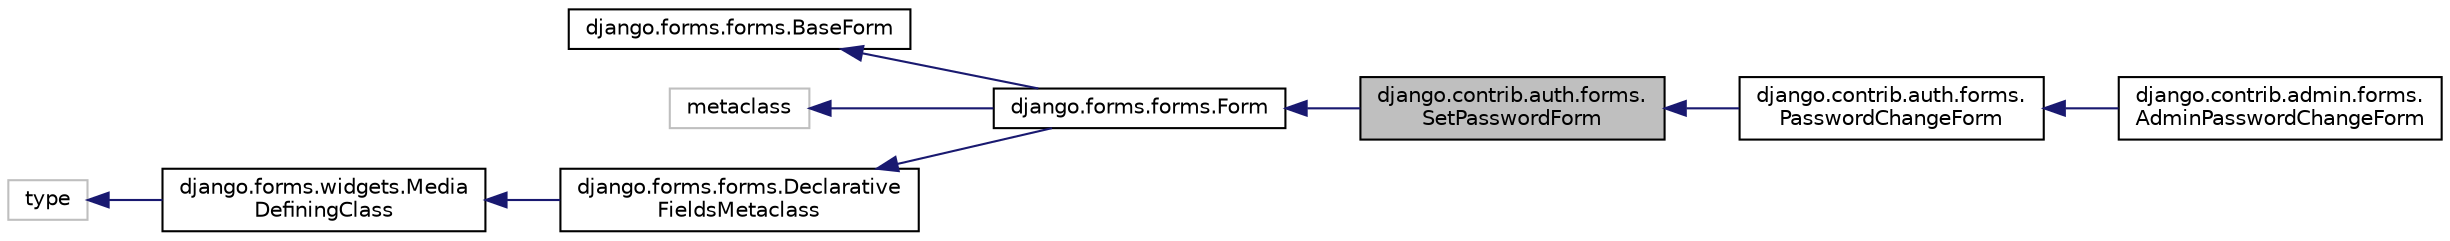 digraph "django.contrib.auth.forms.SetPasswordForm"
{
 // LATEX_PDF_SIZE
  edge [fontname="Helvetica",fontsize="10",labelfontname="Helvetica",labelfontsize="10"];
  node [fontname="Helvetica",fontsize="10",shape=record];
  rankdir="LR";
  Node1 [label="django.contrib.auth.forms.\lSetPasswordForm",height=0.2,width=0.4,color="black", fillcolor="grey75", style="filled", fontcolor="black",tooltip=" "];
  Node2 -> Node1 [dir="back",color="midnightblue",fontsize="10",style="solid"];
  Node2 [label="django.forms.forms.Form",height=0.2,width=0.4,color="black", fillcolor="white", style="filled",URL="$classdjango_1_1forms_1_1forms_1_1_form.html",tooltip=" "];
  Node3 -> Node2 [dir="back",color="midnightblue",fontsize="10",style="solid"];
  Node3 [label="django.forms.forms.BaseForm",height=0.2,width=0.4,color="black", fillcolor="white", style="filled",URL="$classdjango_1_1forms_1_1forms_1_1_base_form.html",tooltip=" "];
  Node4 -> Node2 [dir="back",color="midnightblue",fontsize="10",style="solid"];
  Node4 [label="metaclass",height=0.2,width=0.4,color="grey75", fillcolor="white", style="filled",tooltip=" "];
  Node5 -> Node2 [dir="back",color="midnightblue",fontsize="10",style="solid"];
  Node5 [label="django.forms.forms.Declarative\lFieldsMetaclass",height=0.2,width=0.4,color="black", fillcolor="white", style="filled",URL="$classdjango_1_1forms_1_1forms_1_1_declarative_fields_metaclass.html",tooltip=" "];
  Node6 -> Node5 [dir="back",color="midnightblue",fontsize="10",style="solid"];
  Node6 [label="django.forms.widgets.Media\lDefiningClass",height=0.2,width=0.4,color="black", fillcolor="white", style="filled",URL="$classdjango_1_1forms_1_1widgets_1_1_media_defining_class.html",tooltip=" "];
  Node7 -> Node6 [dir="back",color="midnightblue",fontsize="10",style="solid"];
  Node7 [label="type",height=0.2,width=0.4,color="grey75", fillcolor="white", style="filled",tooltip=" "];
  Node1 -> Node8 [dir="back",color="midnightblue",fontsize="10",style="solid"];
  Node8 [label="django.contrib.auth.forms.\lPasswordChangeForm",height=0.2,width=0.4,color="black", fillcolor="white", style="filled",URL="$classdjango_1_1contrib_1_1auth_1_1forms_1_1_password_change_form.html",tooltip=" "];
  Node8 -> Node9 [dir="back",color="midnightblue",fontsize="10",style="solid"];
  Node9 [label="django.contrib.admin.forms.\lAdminPasswordChangeForm",height=0.2,width=0.4,color="black", fillcolor="white", style="filled",URL="$classdjango_1_1contrib_1_1admin_1_1forms_1_1_admin_password_change_form.html",tooltip=" "];
}
